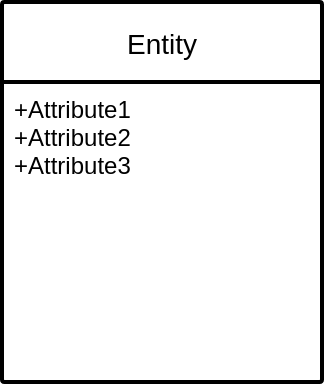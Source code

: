 <mxfile version="13.10.0" type="embed">
    <diagram id="lvtRBDvrmdcWyRMPA0P3" name="ページ1">
        <mxGraphModel dx="481" dy="578" grid="1" gridSize="10" guides="1" tooltips="1" connect="1" arrows="1" fold="1" page="1" pageScale="1" pageWidth="850" pageHeight="1100" math="0" shadow="0">
            <root>
                <mxCell id="0"/>
                <mxCell id="1" parent="0"/>
                <object label="Entity" id="47">
                    <mxCell style="swimlane;childLayout=stackLayout;horizontal=1;startSize=40;horizontalStack=0;rounded=1;fontSize=14;fontStyle=0;strokeWidth=2;resizeParent=0;resizeLast=1;shadow=0;dashed=0;align=center;direction=east;arcSize=1;" vertex="1" parent="1">
                        <mxGeometry x="70" y="180" width="160" height="190" as="geometry">
                            <mxRectangle x="170" y="350" width="70" height="30" as="alternateBounds"/>
                        </mxGeometry>
                    </mxCell>
                </object>
                <object label="+Attribute1&#10;+Attribute2&#10;+Attribute3" Users="" id="48">
                    <mxCell style="align=left;strokeColor=none;fillColor=none;spacingLeft=4;fontSize=12;verticalAlign=top;resizable=0;rotatable=0;part=1;" vertex="1" parent="47">
                        <mxGeometry y="40" width="160" height="150" as="geometry"/>
                    </mxCell>
                </object>
            </root>
        </mxGraphModel>
    </diagram>
</mxfile>